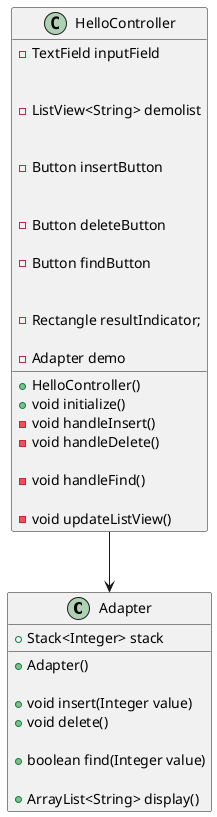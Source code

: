 @startuml
class Adapter {
    +Stack<Integer> stack

    +Adapter()

    +void insert(Integer value)
    +void delete()

    +boolean find(Integer value)

    +ArrayList<String> display()
}

class HelloController {

    -TextField inputField


    -ListView<String> demolist


   -Button insertButton


    -Button deleteButton

    -Button findButton


    -Rectangle resultIndicator;

    -Adapter demo

    +HelloController()


    +void initialize()


    -void handleInsert()


    -void handleDelete()

    -void handleFind()

    -void updateListView()
}

HelloController --> Adapter
@enduml

